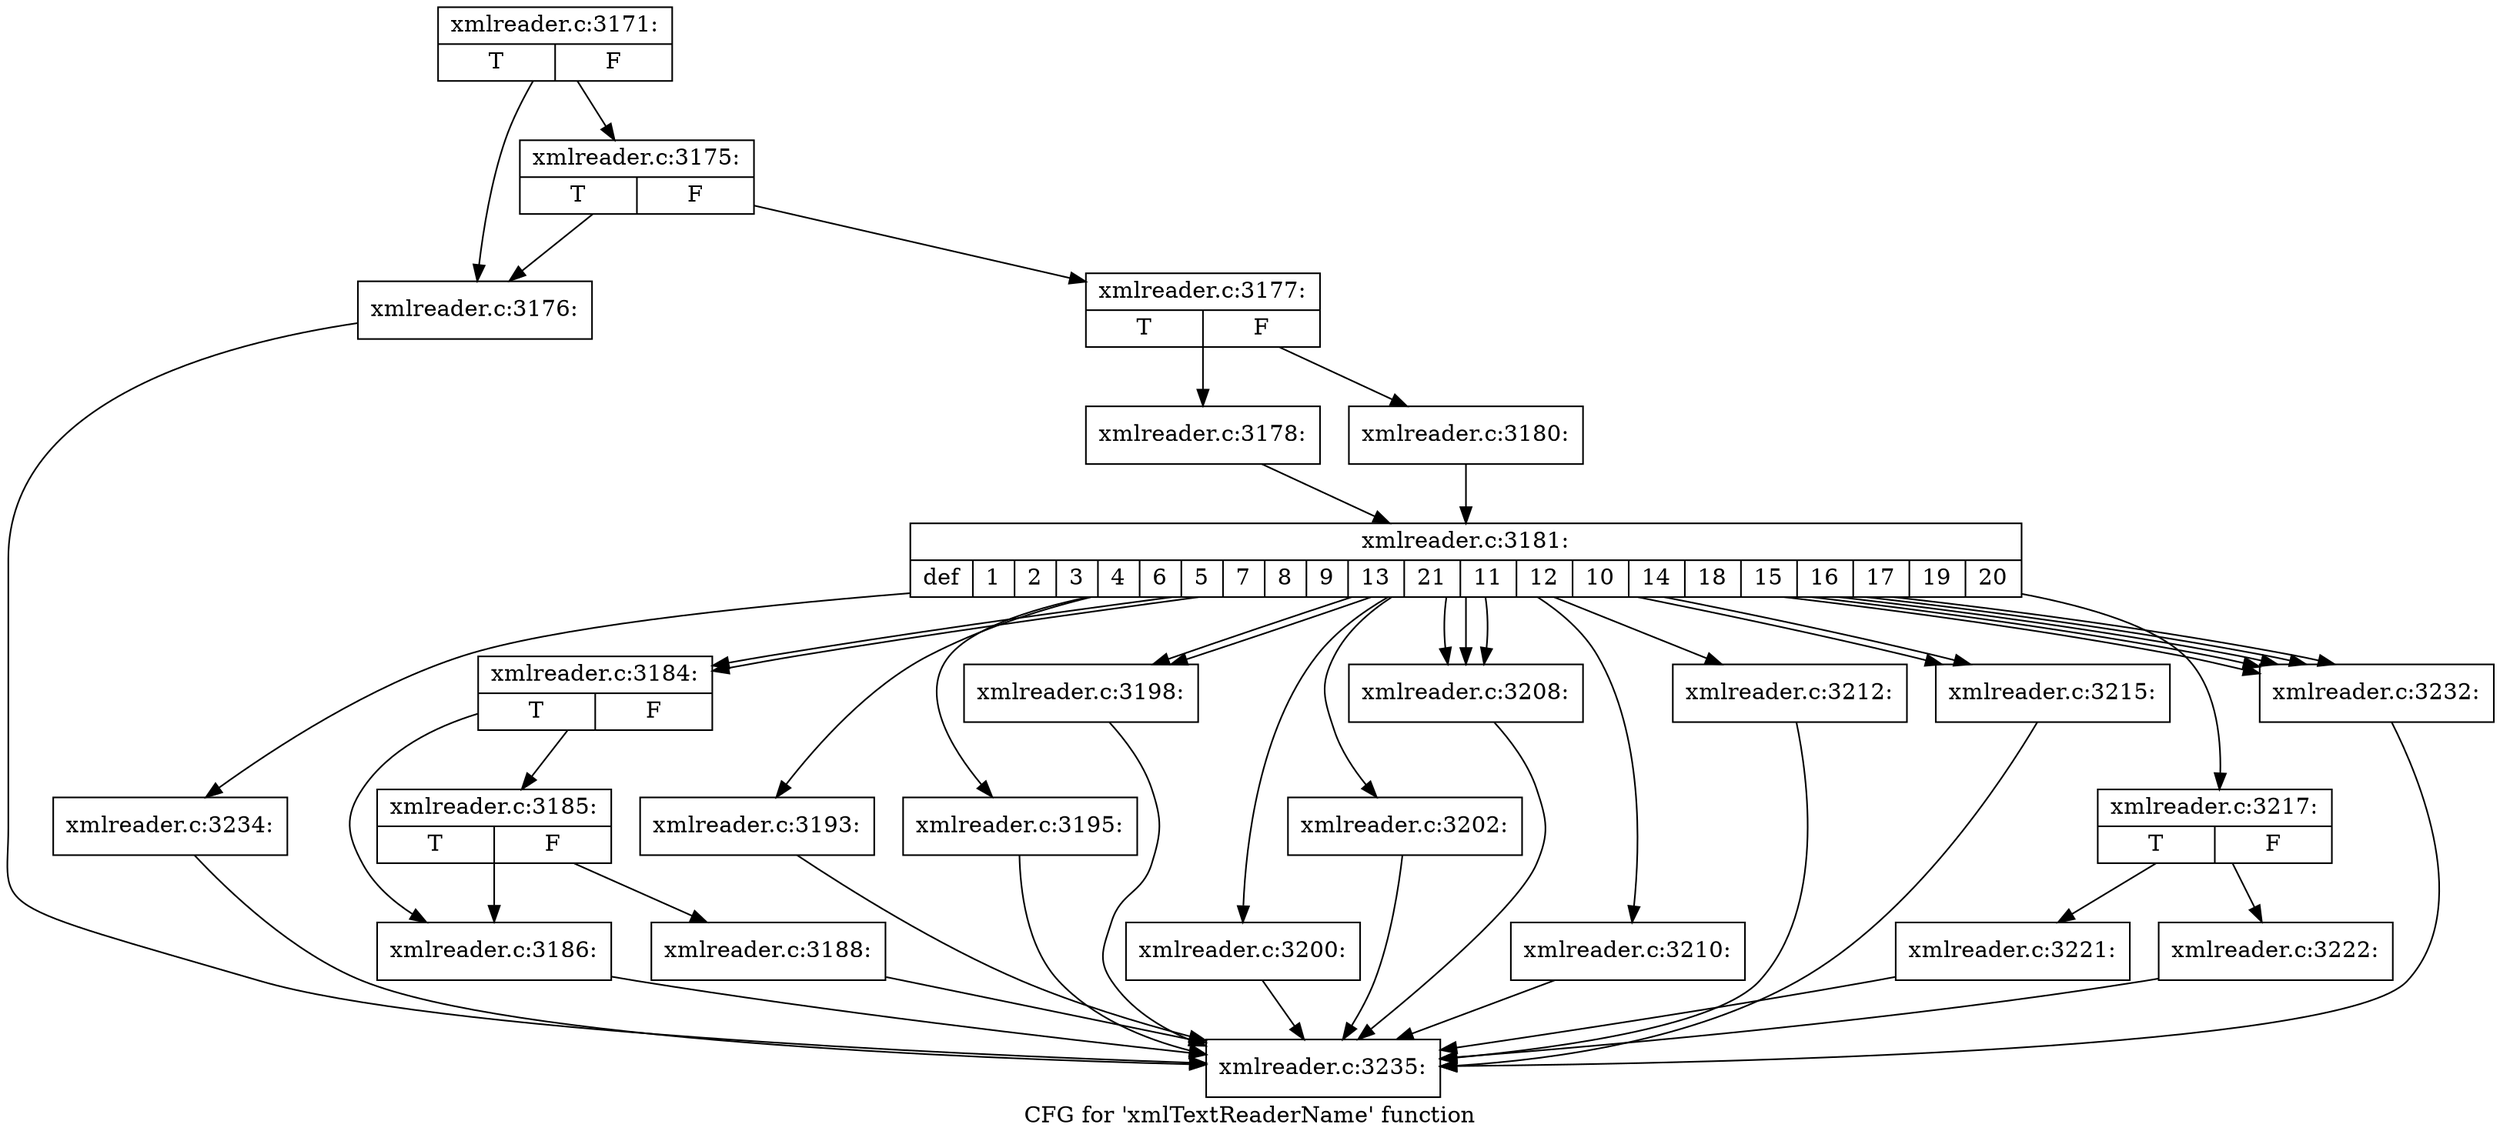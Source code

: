 digraph "CFG for 'xmlTextReaderName' function" {
	label="CFG for 'xmlTextReaderName' function";

	Node0x47c11d0 [shape=record,label="{xmlreader.c:3171:|{<s0>T|<s1>F}}"];
	Node0x47c11d0 -> Node0x47ce430;
	Node0x47c11d0 -> Node0x47ce4d0;
	Node0x47ce4d0 [shape=record,label="{xmlreader.c:3175:|{<s0>T|<s1>F}}"];
	Node0x47ce4d0 -> Node0x47ce430;
	Node0x47ce4d0 -> Node0x47ce480;
	Node0x47ce430 [shape=record,label="{xmlreader.c:3176:}"];
	Node0x47ce430 -> Node0x47cae10;
	Node0x47ce480 [shape=record,label="{xmlreader.c:3177:|{<s0>T|<s1>F}}"];
	Node0x47ce480 -> Node0x47d39b0;
	Node0x47ce480 -> Node0x47d3a50;
	Node0x47d39b0 [shape=record,label="{xmlreader.c:3178:}"];
	Node0x47d39b0 -> Node0x47d3a00;
	Node0x47d3a50 [shape=record,label="{xmlreader.c:3180:}"];
	Node0x47d3a50 -> Node0x47d3a00;
	Node0x47d3a00 [shape=record,label="{xmlreader.c:3181:|{<s0>def|<s1>1|<s2>2|<s3>3|<s4>4|<s5>6|<s6>5|<s7>7|<s8>8|<s9>9|<s10>13|<s11>21|<s12>11|<s13>12|<s14>10|<s15>14|<s16>18|<s17>15|<s18>16|<s19>17|<s20>19|<s21>20}}"];
	Node0x47d3a00 -> Node0x47d4430;
	Node0x47d3a00 -> Node0x47d4980;
	Node0x47d3a00 -> Node0x47d4980;
	Node0x47d3a00 -> Node0x47d6d20;
	Node0x47d3a00 -> Node0x47d7050;
	Node0x47d3a00 -> Node0x47d7c00;
	Node0x47d3a00 -> Node0x47d7c00;
	Node0x47d3a00 -> Node0x47d8010;
	Node0x47d3a00 -> Node0x47d8420;
	Node0x47d3a00 -> Node0x47d8800;
	Node0x47d3a00 -> Node0x47d8800;
	Node0x47d3a00 -> Node0x47d8800;
	Node0x47d3a00 -> Node0x47d6c70;
	Node0x47d3a00 -> Node0x47d48a0;
	Node0x47d3a00 -> Node0x47d9500;
	Node0x47d3a00 -> Node0x47d9500;
	Node0x47d3a00 -> Node0x47d9910;
	Node0x47d3a00 -> Node0x47daf80;
	Node0x47d3a00 -> Node0x47daf80;
	Node0x47d3a00 -> Node0x47daf80;
	Node0x47d3a00 -> Node0x47daf80;
	Node0x47d3a00 -> Node0x47daf80;
	Node0x47d4980 [shape=record,label="{xmlreader.c:3184:|{<s0>T|<s1>F}}"];
	Node0x47d4980 -> Node0x47d4a70;
	Node0x47d4980 -> Node0x47d4b10;
	Node0x47d4b10 [shape=record,label="{xmlreader.c:3185:|{<s0>T|<s1>F}}"];
	Node0x47d4b10 -> Node0x47d4a70;
	Node0x47d4b10 -> Node0x47d4ac0;
	Node0x47d4a70 [shape=record,label="{xmlreader.c:3186:}"];
	Node0x47d4a70 -> Node0x47cae10;
	Node0x47d4ac0 [shape=record,label="{xmlreader.c:3188:}"];
	Node0x47d4ac0 -> Node0x47cae10;
	Node0x47d6d20 [shape=record,label="{xmlreader.c:3193:}"];
	Node0x47d6d20 -> Node0x47cae10;
	Node0x47d7050 [shape=record,label="{xmlreader.c:3195:}"];
	Node0x47d7050 -> Node0x47cae10;
	Node0x47d7c00 [shape=record,label="{xmlreader.c:3198:}"];
	Node0x47d7c00 -> Node0x47cae10;
	Node0x47d8010 [shape=record,label="{xmlreader.c:3200:}"];
	Node0x47d8010 -> Node0x47cae10;
	Node0x47d8420 [shape=record,label="{xmlreader.c:3202:}"];
	Node0x47d8420 -> Node0x47cae10;
	Node0x47d8800 [shape=record,label="{xmlreader.c:3208:}"];
	Node0x47d8800 -> Node0x47cae10;
	Node0x47d6c70 [shape=record,label="{xmlreader.c:3210:}"];
	Node0x47d6c70 -> Node0x47cae10;
	Node0x47d48a0 [shape=record,label="{xmlreader.c:3212:}"];
	Node0x47d48a0 -> Node0x47cae10;
	Node0x47d9500 [shape=record,label="{xmlreader.c:3215:}"];
	Node0x47d9500 -> Node0x47cae10;
	Node0x47d9910 [shape=record,label="{xmlreader.c:3217:|{<s0>T|<s1>F}}"];
	Node0x47d9910 -> Node0x47da0e0;
	Node0x47d9910 -> Node0x47da130;
	Node0x47da0e0 [shape=record,label="{xmlreader.c:3221:}"];
	Node0x47da0e0 -> Node0x47cae10;
	Node0x47da130 [shape=record,label="{xmlreader.c:3222:}"];
	Node0x47da130 -> Node0x47cae10;
	Node0x47daf80 [shape=record,label="{xmlreader.c:3232:}"];
	Node0x47daf80 -> Node0x47cae10;
	Node0x47d4430 [shape=record,label="{xmlreader.c:3234:}"];
	Node0x47d4430 -> Node0x47cae10;
	Node0x47cae10 [shape=record,label="{xmlreader.c:3235:}"];
}
